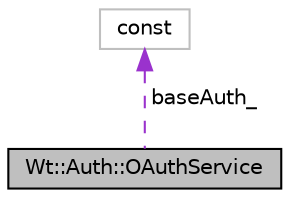 digraph "Wt::Auth::OAuthService"
{
 // LATEX_PDF_SIZE
  edge [fontname="Helvetica",fontsize="10",labelfontname="Helvetica",labelfontsize="10"];
  node [fontname="Helvetica",fontsize="10",shape=record];
  Node1 [label="Wt::Auth::OAuthService",height=0.2,width=0.4,color="black", fillcolor="grey75", style="filled", fontcolor="black",tooltip="An OAuth authorization (and authentication) service provider."];
  Node2 -> Node1 [dir="back",color="darkorchid3",fontsize="10",style="dashed",label=" baseAuth_" ,fontname="Helvetica"];
  Node2 [label="const",height=0.2,width=0.4,color="grey75", fillcolor="white", style="filled",tooltip=" "];
}
